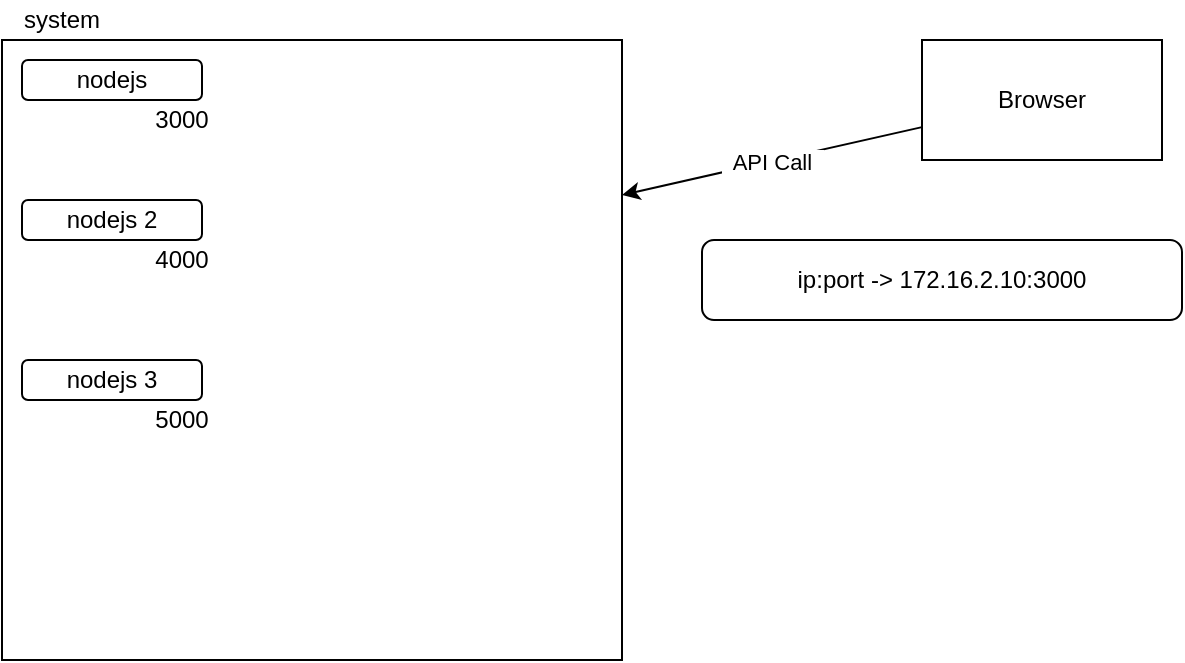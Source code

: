 <mxfile>
    <diagram id="FqrXxyWv72-woshSkMg-" name="001. Introduction to server">
        <mxGraphModel dx="853" dy="433" grid="1" gridSize="10" guides="1" tooltips="1" connect="1" arrows="1" fold="1" page="1" pageScale="1" pageWidth="827" pageHeight="1169" math="0" shadow="0">
            <root>
                <mxCell id="0"/>
                <mxCell id="1" parent="0"/>
                <mxCell id="13" style="edgeStyle=none;html=1;entryX=1;entryY=0.75;entryDx=0;entryDy=0;" parent="1" source="2" target="4" edge="1">
                    <mxGeometry relative="1" as="geometry"/>
                </mxCell>
                <mxCell id="14" style="edgeStyle=none;html=1;entryX=1;entryY=0.5;entryDx=0;entryDy=0;" parent="1" source="2" target="4" edge="1">
                    <mxGeometry relative="1" as="geometry"/>
                </mxCell>
                <mxCell id="2" value="" style="whiteSpace=wrap;html=1;aspect=fixed;" parent="1" vertex="1">
                    <mxGeometry x="170" y="60" width="310" height="310" as="geometry"/>
                </mxCell>
                <mxCell id="3" value="system" style="text;html=1;strokeColor=none;fillColor=none;align=center;verticalAlign=middle;whiteSpace=wrap;rounded=0;" parent="1" vertex="1">
                    <mxGeometry x="180" y="40" width="40" height="20" as="geometry"/>
                </mxCell>
                <mxCell id="4" value="nodejs" style="rounded=1;whiteSpace=wrap;html=1;" parent="1" vertex="1">
                    <mxGeometry x="180" y="70" width="90" height="20" as="geometry"/>
                </mxCell>
                <mxCell id="6" value="&amp;nbsp; API Call&amp;nbsp;&amp;nbsp;" style="edgeStyle=none;html=1;entryX=1;entryY=0.25;entryDx=0;entryDy=0;" parent="1" source="5" target="2" edge="1">
                    <mxGeometry relative="1" as="geometry"/>
                </mxCell>
                <mxCell id="5" value="Browser" style="rounded=0;whiteSpace=wrap;html=1;" parent="1" vertex="1">
                    <mxGeometry x="630" y="60" width="120" height="60" as="geometry"/>
                </mxCell>
                <mxCell id="7" value="nodejs 2" style="rounded=1;whiteSpace=wrap;html=1;" parent="1" vertex="1">
                    <mxGeometry x="180" y="140" width="90" height="20" as="geometry"/>
                </mxCell>
                <mxCell id="8" value="nodejs 3" style="rounded=1;whiteSpace=wrap;html=1;" parent="1" vertex="1">
                    <mxGeometry x="180" y="220" width="90" height="20" as="geometry"/>
                </mxCell>
                <mxCell id="9" value="ip:port -&amp;gt; 172.16.2.10:3000" style="rounded=1;whiteSpace=wrap;html=1;" parent="1" vertex="1">
                    <mxGeometry x="520" y="160" width="240" height="40" as="geometry"/>
                </mxCell>
                <mxCell id="10" value="3000" style="text;html=1;strokeColor=none;fillColor=none;align=center;verticalAlign=middle;whiteSpace=wrap;rounded=0;" parent="1" vertex="1">
                    <mxGeometry x="240" y="90" width="40" height="20" as="geometry"/>
                </mxCell>
                <mxCell id="11" value="4000" style="text;html=1;strokeColor=none;fillColor=none;align=center;verticalAlign=middle;whiteSpace=wrap;rounded=0;" parent="1" vertex="1">
                    <mxGeometry x="240" y="160" width="40" height="20" as="geometry"/>
                </mxCell>
                <mxCell id="12" value="5000" style="text;html=1;strokeColor=none;fillColor=none;align=center;verticalAlign=middle;whiteSpace=wrap;rounded=0;" parent="1" vertex="1">
                    <mxGeometry x="240" y="240" width="40" height="20" as="geometry"/>
                </mxCell>
            </root>
        </mxGraphModel>
    </diagram>
    <diagram id="m_WqnFU8ZpxKgwao3bks" name="002. http communication">
        <mxGraphModel dx="612" dy="578" grid="1" gridSize="10" guides="1" tooltips="1" connect="1" arrows="1" fold="1" page="1" pageScale="1" pageWidth="827" pageHeight="1169" math="0" shadow="0">
            <root>
                <mxCell id="AwYPGKERCvyX3qA7dFgH-0"/>
                <mxCell id="AwYPGKERCvyX3qA7dFgH-1" parent="AwYPGKERCvyX3qA7dFgH-0"/>
                <mxCell id="AwYPGKERCvyX3qA7dFgH-2" value="Server" style="rounded=0;whiteSpace=wrap;html=1;" parent="AwYPGKERCvyX3qA7dFgH-1" vertex="1">
                    <mxGeometry x="240" y="120" width="120" height="40" as="geometry"/>
                </mxCell>
                <mxCell id="AwYPGKERCvyX3qA7dFgH-4" value="request" style="edgeStyle=none;html=1;exitX=0;exitY=0.5;exitDx=0;exitDy=0;entryX=1;entryY=0.5;entryDx=0;entryDy=0;" parent="AwYPGKERCvyX3qA7dFgH-1" source="AwYPGKERCvyX3qA7dFgH-3" target="AwYPGKERCvyX3qA7dFgH-2" edge="1">
                    <mxGeometry relative="1" as="geometry"/>
                </mxCell>
                <mxCell id="AwYPGKERCvyX3qA7dFgH-3" value="Client" style="rounded=0;whiteSpace=wrap;html=1;" parent="AwYPGKERCvyX3qA7dFgH-1" vertex="1">
                    <mxGeometry x="480" y="120" width="120" height="40" as="geometry"/>
                </mxCell>
                <mxCell id="AwYPGKERCvyX3qA7dFgH-8" value="response" style="edgeStyle=none;html=1;exitX=1;exitY=0.5;exitDx=0;exitDy=0;entryX=0;entryY=0.5;entryDx=0;entryDy=0;" parent="AwYPGKERCvyX3qA7dFgH-1" source="AwYPGKERCvyX3qA7dFgH-5" target="AwYPGKERCvyX3qA7dFgH-7" edge="1">
                    <mxGeometry relative="1" as="geometry"/>
                </mxCell>
                <mxCell id="AwYPGKERCvyX3qA7dFgH-5" value="Server" style="rounded=0;whiteSpace=wrap;html=1;" parent="AwYPGKERCvyX3qA7dFgH-1" vertex="1">
                    <mxGeometry x="240" y="200" width="120" height="40" as="geometry"/>
                </mxCell>
                <mxCell id="AwYPGKERCvyX3qA7dFgH-7" value="Client" style="rounded=0;whiteSpace=wrap;html=1;" parent="AwYPGKERCvyX3qA7dFgH-1" vertex="1">
                    <mxGeometry x="480" y="200" width="120" height="40" as="geometry"/>
                </mxCell>
            </root>
        </mxGraphModel>
    </diagram>
    <diagram id="2gKqUeNyP2SUxhPJdQ7o" name="003. Express">
        <mxGraphModel dx="858" dy="393" grid="1" gridSize="10" guides="1" tooltips="1" connect="1" arrows="1" fold="1" page="1" pageScale="1" pageWidth="827" pageHeight="1169" math="0" shadow="0">
            <root>
                <mxCell id="0pNOCcJ8DEK0wwRRrg8W-0"/>
                <mxCell id="0pNOCcJ8DEK0wwRRrg8W-1" parent="0pNOCcJ8DEK0wwRRrg8W-0"/>
                <mxCell id="0pNOCcJ8DEK0wwRRrg8W-2" value="app" style="shape=umlActor;verticalLabelPosition=bottom;verticalAlign=top;html=1;outlineConnect=0;" parent="0pNOCcJ8DEK0wwRRrg8W-1" vertex="1">
                    <mxGeometry x="130" y="130" width="30" height="60" as="geometry"/>
                </mxCell>
                <mxCell id="0pNOCcJ8DEK0wwRRrg8W-6" value="&amp;nbsp; GET /&amp;nbsp; &amp;nbsp;" style="edgeStyle=none;html=1;exitX=0;exitY=0.5;exitDx=0;exitDy=0;" parent="0pNOCcJ8DEK0wwRRrg8W-1" source="0pNOCcJ8DEK0wwRRrg8W-3" target="0pNOCcJ8DEK0wwRRrg8W-2" edge="1">
                    <mxGeometry relative="1" as="geometry"/>
                </mxCell>
                <mxCell id="0pNOCcJ8DEK0wwRRrg8W-3" value="Client 1" style="rounded=0;whiteSpace=wrap;html=1;" parent="0pNOCcJ8DEK0wwRRrg8W-1" vertex="1">
                    <mxGeometry x="280" y="80" width="120" height="40" as="geometry"/>
                </mxCell>
                <mxCell id="0pNOCcJ8DEK0wwRRrg8W-7" value="&amp;nbsp; POST /blogs" style="edgeStyle=none;html=1;exitX=0;exitY=0.5;exitDx=0;exitDy=0;" parent="0pNOCcJ8DEK0wwRRrg8W-1" source="0pNOCcJ8DEK0wwRRrg8W-4" target="0pNOCcJ8DEK0wwRRrg8W-2" edge="1">
                    <mxGeometry relative="1" as="geometry"/>
                </mxCell>
                <mxCell id="0pNOCcJ8DEK0wwRRrg8W-4" value="Client 2" style="rounded=0;whiteSpace=wrap;html=1;" parent="0pNOCcJ8DEK0wwRRrg8W-1" vertex="1">
                    <mxGeometry x="280" y="140" width="120" height="40" as="geometry"/>
                </mxCell>
                <mxCell id="0pNOCcJ8DEK0wwRRrg8W-8" value="&amp;nbsp; PUT /blogs/1&amp;nbsp;&amp;nbsp;" style="edgeStyle=none;html=1;exitX=0;exitY=0.5;exitDx=0;exitDy=0;" parent="0pNOCcJ8DEK0wwRRrg8W-1" source="0pNOCcJ8DEK0wwRRrg8W-5" target="0pNOCcJ8DEK0wwRRrg8W-2" edge="1">
                    <mxGeometry relative="1" as="geometry"/>
                </mxCell>
                <mxCell id="0pNOCcJ8DEK0wwRRrg8W-5" value="Client 3" style="rounded=0;whiteSpace=wrap;html=1;" parent="0pNOCcJ8DEK0wwRRrg8W-1" vertex="1">
                    <mxGeometry x="280" y="199" width="120" height="40" as="geometry"/>
                </mxCell>
                <mxCell id="0pNOCcJ8DEK0wwRRrg8W-9" value="&lt;h1&gt;GET /&lt;/h1&gt;&lt;p&gt;app.get(&quot;/&quot;)&lt;/p&gt;&lt;p&gt;app.post(&quot;/blogs&quot;)&lt;/p&gt;&lt;p&gt;app.put(&quot;/blogs/1)&lt;/p&gt;&lt;p&gt;app.get(&quot;/blogs&quot;)&lt;/p&gt;" style="text;html=1;strokeColor=none;fillColor=none;spacing=5;spacingTop=-20;whiteSpace=wrap;overflow=hidden;rounded=0;" parent="0pNOCcJ8DEK0wwRRrg8W-1" vertex="1">
                    <mxGeometry x="30" y="239" width="190" height="150" as="geometry"/>
                </mxCell>
                <mxCell id="0pNOCcJ8DEK0wwRRrg8W-11" value="&amp;nbsp; GET /blogs&amp;nbsp; &amp;nbsp;" style="edgeStyle=none;html=1;exitX=0;exitY=0.5;exitDx=0;exitDy=0;entryX=0.75;entryY=0.1;entryDx=0;entryDy=0;entryPerimeter=0;" parent="0pNOCcJ8DEK0wwRRrg8W-1" source="0pNOCcJ8DEK0wwRRrg8W-10" target="0pNOCcJ8DEK0wwRRrg8W-2" edge="1">
                    <mxGeometry relative="1" as="geometry"/>
                </mxCell>
                <mxCell id="0pNOCcJ8DEK0wwRRrg8W-10" value="Client 4" style="rounded=0;whiteSpace=wrap;html=1;" parent="0pNOCcJ8DEK0wwRRrg8W-1" vertex="1">
                    <mxGeometry x="280" y="20" width="120" height="40" as="geometry"/>
                </mxCell>
                <mxCell id="0pNOCcJ8DEK0wwRRrg8W-13" value="&amp;nbsp; DELETE /blogs/1&amp;nbsp;&amp;nbsp;" style="edgeStyle=none;html=1;exitX=0;exitY=0.5;exitDx=0;exitDy=0;" parent="0pNOCcJ8DEK0wwRRrg8W-1" source="0pNOCcJ8DEK0wwRRrg8W-12" target="0pNOCcJ8DEK0wwRRrg8W-2" edge="1">
                    <mxGeometry relative="1" as="geometry"/>
                </mxCell>
                <mxCell id="0pNOCcJ8DEK0wwRRrg8W-12" value="Client 5" style="rounded=0;whiteSpace=wrap;html=1;" parent="0pNOCcJ8DEK0wwRRrg8W-1" vertex="1">
                    <mxGeometry x="280" y="280" width="120" height="40" as="geometry"/>
                </mxCell>
                <mxCell id="_xHxQ_-5dnrxRpTrlwRh-4" value="&amp;nbsp; /api/v1/blogs&amp;nbsp;&amp;nbsp;" style="edgeStyle=elbowEdgeStyle;html=1;exitX=0.5;exitY=1;exitDx=0;exitDy=0;entryX=0.5;entryY=0;entryDx=0;entryDy=0;elbow=vertical;" edge="1" parent="0pNOCcJ8DEK0wwRRrg8W-1" source="_xHxQ_-5dnrxRpTrlwRh-0" target="_xHxQ_-5dnrxRpTrlwRh-1">
                    <mxGeometry relative="1" as="geometry"/>
                </mxCell>
                <mxCell id="_xHxQ_-5dnrxRpTrlwRh-5" value="/api/v1/users" style="edgeStyle=elbowEdgeStyle;elbow=vertical;html=1;exitX=0.5;exitY=1;exitDx=0;exitDy=0;" edge="1" parent="0pNOCcJ8DEK0wwRRrg8W-1" source="_xHxQ_-5dnrxRpTrlwRh-0" target="_xHxQ_-5dnrxRpTrlwRh-2">
                    <mxGeometry x="0.294" relative="1" as="geometry">
                        <mxPoint as="offset"/>
                    </mxGeometry>
                </mxCell>
                <mxCell id="_xHxQ_-5dnrxRpTrlwRh-6" value="&amp;nbsp; /api/v1/comments&amp;nbsp;" style="edgeStyle=elbowEdgeStyle;elbow=vertical;html=1;exitX=0.5;exitY=1;exitDx=0;exitDy=0;entryX=0.5;entryY=0;entryDx=0;entryDy=0;" edge="1" parent="0pNOCcJ8DEK0wwRRrg8W-1" source="_xHxQ_-5dnrxRpTrlwRh-0" target="_xHxQ_-5dnrxRpTrlwRh-3">
                    <mxGeometry relative="1" as="geometry"/>
                </mxCell>
                <mxCell id="_xHxQ_-5dnrxRpTrlwRh-0" value="Blog App" style="rounded=0;whiteSpace=wrap;html=1;" vertex="1" parent="0pNOCcJ8DEK0wwRRrg8W-1">
                    <mxGeometry x="280" y="480" width="120" height="40" as="geometry"/>
                </mxCell>
                <mxCell id="_xHxQ_-5dnrxRpTrlwRh-1" value="Blogs" style="rounded=0;whiteSpace=wrap;html=1;" vertex="1" parent="0pNOCcJ8DEK0wwRRrg8W-1">
                    <mxGeometry x="120" y="690" width="120" height="40" as="geometry"/>
                </mxCell>
                <mxCell id="_xHxQ_-5dnrxRpTrlwRh-2" value="Users" style="rounded=0;whiteSpace=wrap;html=1;" vertex="1" parent="0pNOCcJ8DEK0wwRRrg8W-1">
                    <mxGeometry x="280" y="690" width="120" height="40" as="geometry"/>
                </mxCell>
                <mxCell id="_xHxQ_-5dnrxRpTrlwRh-3" value="Comments" style="rounded=0;whiteSpace=wrap;html=1;" vertex="1" parent="0pNOCcJ8DEK0wwRRrg8W-1">
                    <mxGeometry x="440" y="690" width="120" height="40" as="geometry"/>
                </mxCell>
            </root>
        </mxGraphModel>
    </diagram>
    <diagram id="WWNCX7OriJw2K4yI4e4V" name="004. Token Authenication">
        <mxGraphModel dx="664" dy="433" grid="1" gridSize="10" guides="1" tooltips="1" connect="1" arrows="1" fold="1" page="1" pageScale="1" pageWidth="827" pageHeight="1169" math="0" shadow="0">
            <root>
                <mxCell id="DTXB7RcHH4-KAC2TYS9m-0"/>
                <mxCell id="DTXB7RcHH4-KAC2TYS9m-1" parent="DTXB7RcHH4-KAC2TYS9m-0"/>
                <mxCell id="DTXB7RcHH4-KAC2TYS9m-23" value="&amp;lt;token, secret&amp;gt;" style="edgeStyle=none;html=1;exitX=1;exitY=0.5;exitDx=0;exitDy=0;entryX=0;entryY=0.5;entryDx=0;entryDy=0;" parent="DTXB7RcHH4-KAC2TYS9m-1" source="DTXB7RcHH4-KAC2TYS9m-2" target="DTXB7RcHH4-KAC2TYS9m-22" edge="1">
                    <mxGeometry relative="1" as="geometry"/>
                </mxCell>
                <mxCell id="DTXB7RcHH4-KAC2TYS9m-2" value="/api/v1/account/balance" style="rounded=0;whiteSpace=wrap;html=1;" parent="DTXB7RcHH4-KAC2TYS9m-1" vertex="1">
                    <mxGeometry x="320" y="200" width="160" height="40" as="geometry"/>
                </mxCell>
                <mxCell id="DTXB7RcHH4-KAC2TYS9m-3" value="/api/v1/account/create" style="rounded=0;whiteSpace=wrap;html=1;" parent="DTXB7RcHH4-KAC2TYS9m-1" vertex="1">
                    <mxGeometry x="320" y="280" width="160" height="40" as="geometry"/>
                </mxCell>
                <mxCell id="DTXB7RcHH4-KAC2TYS9m-7" value="{ data: {.customerid: 123 }, header: { Authenication: &quot;TOKEN&quot; }}" style="edgeStyle=none;html=1;exitX=0.5;exitY=0.5;exitDx=0;exitDy=0;exitPerimeter=0;entryX=0;entryY=0.5;entryDx=0;entryDy=0;" parent="DTXB7RcHH4-KAC2TYS9m-1" source="DTXB7RcHH4-KAC2TYS9m-4" target="DTXB7RcHH4-KAC2TYS9m-2" edge="1">
                    <mxGeometry relative="1" as="geometry"/>
                </mxCell>
                <mxCell id="DTXB7RcHH4-KAC2TYS9m-15" value="username, password" style="edgeStyle=none;html=1;exitX=0.5;exitY=0.5;exitDx=0;exitDy=0;exitPerimeter=0;entryX=0;entryY=0.5;entryDx=0;entryDy=0;" parent="DTXB7RcHH4-KAC2TYS9m-1" source="DTXB7RcHH4-KAC2TYS9m-4" target="DTXB7RcHH4-KAC2TYS9m-14" edge="1">
                    <mxGeometry relative="1" as="geometry"/>
                </mxCell>
                <mxCell id="DTXB7RcHH4-KAC2TYS9m-4" value="Rahul" style="shape=umlActor;verticalLabelPosition=bottom;verticalAlign=top;html=1;outlineConnect=0;" parent="DTXB7RcHH4-KAC2TYS9m-1" vertex="1">
                    <mxGeometry x="80" y="60" width="30" height="60" as="geometry"/>
                </mxCell>
                <mxCell id="DTXB7RcHH4-KAC2TYS9m-9" value="{.customerid: 123 }" style="edgeStyle=none;html=1;exitX=0.5;exitY=0.5;exitDx=0;exitDy=0;exitPerimeter=0;entryX=0;entryY=0.5;entryDx=0;entryDy=0;" parent="DTXB7RcHH4-KAC2TYS9m-1" source="DTXB7RcHH4-KAC2TYS9m-8" target="DTXB7RcHH4-KAC2TYS9m-2" edge="1">
                    <mxGeometry relative="1" as="geometry"/>
                </mxCell>
                <mxCell id="DTXB7RcHH4-KAC2TYS9m-8" value="Zuber" style="shape=umlActor;verticalLabelPosition=bottom;verticalAlign=top;html=1;outlineConnect=0;" parent="DTXB7RcHH4-KAC2TYS9m-1" vertex="1">
                    <mxGeometry x="90" y="280" width="30" height="60" as="geometry"/>
                </mxCell>
                <mxCell id="DTXB7RcHH4-KAC2TYS9m-10" value="Rahul's Balance" style="text;html=1;strokeColor=none;fillColor=none;align=center;verticalAlign=middle;whiteSpace=wrap;rounded=0;" parent="DTXB7RcHH4-KAC2TYS9m-1" vertex="1">
                    <mxGeometry x="320" y="170" width="160" height="20" as="geometry"/>
                </mxCell>
                <mxCell id="DTXB7RcHH4-KAC2TYS9m-11" value="TOKEN" style="shape=process;whiteSpace=wrap;html=1;backgroundOutline=1;" parent="DTXB7RcHH4-KAC2TYS9m-1" vertex="1">
                    <mxGeometry x="440" y="400" width="120" height="20" as="geometry"/>
                </mxCell>
                <mxCell id="DTXB7RcHH4-KAC2TYS9m-12" value="Secret key RSA 256" style="text;html=1;strokeColor=none;fillColor=none;align=center;verticalAlign=middle;whiteSpace=wrap;rounded=0;" parent="DTXB7RcHH4-KAC2TYS9m-1" vertex="1">
                    <mxGeometry x="530" y="380" width="130" height="20" as="geometry"/>
                </mxCell>
                <mxCell id="DTXB7RcHH4-KAC2TYS9m-16" value="response" style="edgeStyle=none;html=1;entryX=0.75;entryY=0.1;entryDx=0;entryDy=0;entryPerimeter=0;" parent="DTXB7RcHH4-KAC2TYS9m-1" source="DTXB7RcHH4-KAC2TYS9m-14" target="DTXB7RcHH4-KAC2TYS9m-4" edge="1">
                    <mxGeometry relative="1" as="geometry"/>
                </mxCell>
                <mxCell id="DTXB7RcHH4-KAC2TYS9m-14" value="/api/v1/auth/login" style="rounded=0;whiteSpace=wrap;html=1;" parent="DTXB7RcHH4-KAC2TYS9m-1" vertex="1">
                    <mxGeometry x="360" y="80" width="160" height="40" as="geometry"/>
                </mxCell>
                <mxCell id="DTXB7RcHH4-KAC2TYS9m-17" value="TOKEN" style="shape=process;whiteSpace=wrap;html=1;backgroundOutline=1;" parent="DTXB7RcHH4-KAC2TYS9m-1" vertex="1">
                    <mxGeometry x="190" y="50" width="120" height="20" as="geometry"/>
                </mxCell>
                <mxCell id="DTXB7RcHH4-KAC2TYS9m-19" value="* to validate token you have secret key stored in the server, any small change in the token.... token get invalidated" style="text;html=1;strokeColor=none;fillColor=none;align=center;verticalAlign=middle;whiteSpace=wrap;rounded=0;" parent="DTXB7RcHH4-KAC2TYS9m-1" vertex="1">
                    <mxGeometry x="190" y="400" width="210" height="20" as="geometry"/>
                </mxCell>
                <mxCell id="DTXB7RcHH4-KAC2TYS9m-20" value="* expiration time" style="text;html=1;strokeColor=none;fillColor=none;align=center;verticalAlign=middle;whiteSpace=wrap;rounded=0;" parent="DTXB7RcHH4-KAC2TYS9m-1" vertex="1">
                    <mxGeometry x="180" y="440" width="210" height="20" as="geometry"/>
                </mxCell>
                <mxCell id="DTXB7RcHH4-KAC2TYS9m-24" value="" style="edgeStyle=none;html=1;" parent="DTXB7RcHH4-KAC2TYS9m-1" source="DTXB7RcHH4-KAC2TYS9m-22" target="DTXB7RcHH4-KAC2TYS9m-12" edge="1">
                    <mxGeometry relative="1" as="geometry"/>
                </mxCell>
                <mxCell id="DTXB7RcHH4-KAC2TYS9m-25" value="payload" style="edgeStyle=none;html=1;exitX=0.5;exitY=0;exitDx=0;exitDy=0;entryX=1;entryY=0.5;entryDx=0;entryDy=0;" parent="DTXB7RcHH4-KAC2TYS9m-1" source="DTXB7RcHH4-KAC2TYS9m-22" target="DTXB7RcHH4-KAC2TYS9m-2" edge="1">
                    <mxGeometry relative="1" as="geometry"/>
                </mxCell>
                <mxCell id="DTXB7RcHH4-KAC2TYS9m-22" value="token validation" style="rhombus;whiteSpace=wrap;html=1;" parent="DTXB7RcHH4-KAC2TYS9m-1" vertex="1">
                    <mxGeometry x="610" y="240" width="80" height="80" as="geometry"/>
                </mxCell>
                <mxCell id="X2MHiyvt7Yta-9hxkWgu-0" value="" style="rounded=0;whiteSpace=wrap;html=1;" vertex="1" parent="DTXB7RcHH4-KAC2TYS9m-1">
                    <mxGeometry x="120" y="520" width="400" height="40" as="geometry"/>
                </mxCell>
                <mxCell id="X2MHiyvt7Yta-9hxkWgu-1" value="Bearer" style="rounded=0;whiteSpace=wrap;html=1;fillColor=#d5e8d4;strokeColor=#82b366;" vertex="1" parent="DTXB7RcHH4-KAC2TYS9m-1">
                    <mxGeometry x="120" y="520" width="120" height="40" as="geometry"/>
                </mxCell>
                <mxCell id="X2MHiyvt7Yta-9hxkWgu-2" value="TOKEN" style="rounded=0;whiteSpace=wrap;html=1;fillColor=#fff2cc;strokeColor=#d6b656;" vertex="1" parent="DTXB7RcHH4-KAC2TYS9m-1">
                    <mxGeometry x="240" y="520" width="280" height="40" as="geometry"/>
                </mxCell>
                <mxCell id="X2MHiyvt7Yta-9hxkWgu-3" value="&lt;span style=&quot;color: rgb(255 , 255 , 255) ; font-family: &amp;#34;inter&amp;#34; , &amp;#34;opensans&amp;#34; , &amp;#34;helvetica&amp;#34; , &amp;#34;arial&amp;#34; , sans-serif ; text-align: left ; background-color: rgb(33 , 33 , 33)&quot;&gt;Authorization&lt;/span&gt;" style="text;html=1;strokeColor=none;fillColor=none;align=center;verticalAlign=middle;whiteSpace=wrap;rounded=0;" vertex="1" parent="DTXB7RcHH4-KAC2TYS9m-1">
                    <mxGeometry x="50" y="530" width="40" height="20" as="geometry"/>
                </mxCell>
            </root>
        </mxGraphModel>
    </diagram>
</mxfile>